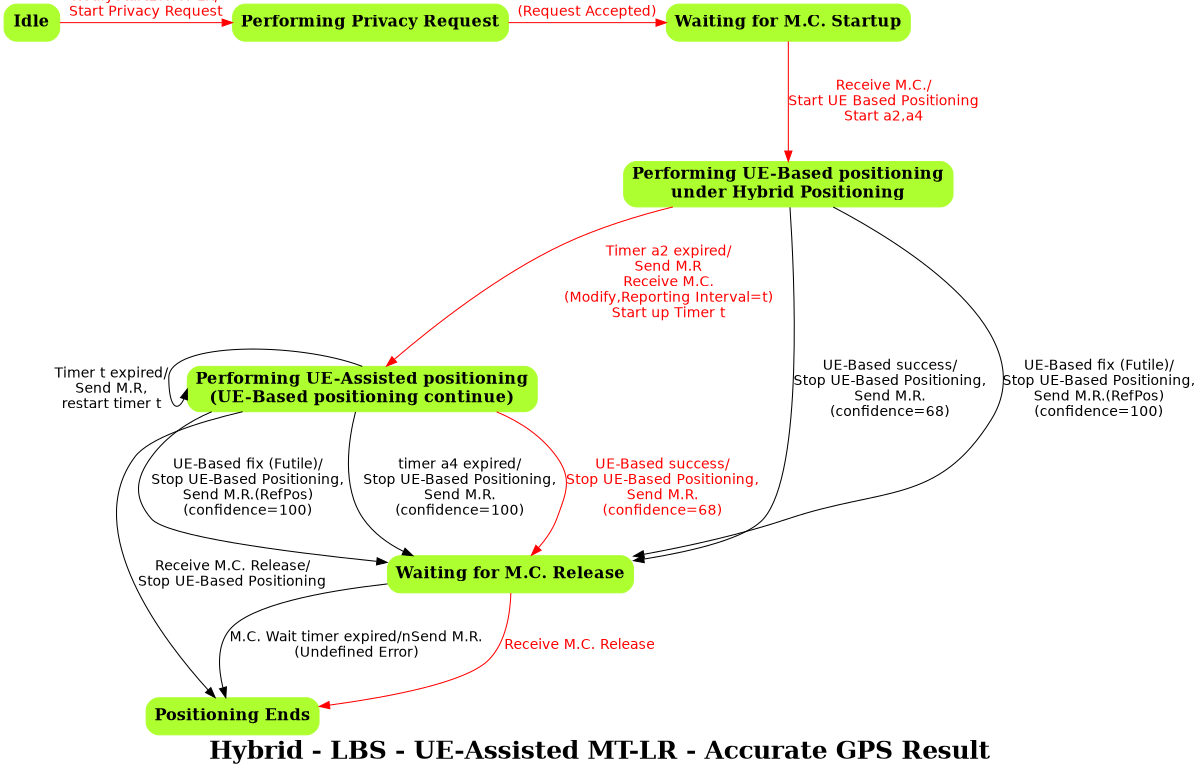 digraph finite_state_machine {
	//rankdir=LR;
	rankdir=TB;
	ranksep=1.0;
	orientation=portrait;
	fontpath="C:\WINNT\Fonts";
	size="8,8";
	graph [	fontname = "Times-Bold",fontsize = 24,
//
//	Title of the graph
//
		label = "Hybrid - LBS - UE-Assisted MT-LR - Accurate GPS Result"];
//
	node [shape=box,style="rounded,filled", color=greenyellow, fontsize=16, fontname="Times-Bold"];
	edge [fontsize=14 fontname="Helvetica"];
//
// 	[fontcolor=red color=red fontsize=16]
//

//
// List of State
//
{ rank = same;
	Idle [label="Idle"];
	Priv_Request [label="Performing Privacy Request"];
	Waiting_MCStartup [label="Waiting for M.C. Startup"]; 
}
	UE_Based [label="Performing UE-Based positioning\nunder Hybrid Positioning"];
	UE_Assisted [label="Performing UE-Assisted positioning\n(UE-Based positioning continue)"];
	Waiting_MC [label="Waiting for M.C. Release"];
	End [label="Positioning Ends"];
//
// Idle State
//
	//Transition to UE-Assisted	
	Idle -> Priv_Request [fontcolor=red color=red label = "NotifyStartLcsMT-LR/\nStart Privacy Request"];
//
// Privacy Request State
//
	Priv_Request -> Waiting_MCStartup [fontcolor=red color=red label = "Request Accepted/\nSend Release\n(Request Accepted)"];
	
//
// Waiting for M.C. Startup  State
//
	Waiting_MCStartup ->  UE_Based [fontcolor=red color=red label="Receive M.C./\nStart UE Based Positioning\nStart a2,a4"];
	//Waiting_MCStartup -> Waiting_MC [label = "Receive M.C. && Use Ref Position/\nSend M.R.\n(confidence=0)"];
//
// UE Based State
//
	//
	//Transition to UE-Assisted	
	//
	UE_Based -> UE_Assisted [fontcolor=red color=red label="Timer a2 expired/\nSend M.R\nReceive M.C.\n(Modify,Reporting Interval=t)\nStart up Timer t"];
	//
	//Transition to Waiting for M.C.	
	//
	UE_Based -> Waiting_MC [label = "UE-Based success/\nStop UE-Based Positioning,\nSend M.R.\n(confidence=68)"];
	UE_Based -> Waiting_MC [label = "UE-Based fix (Futile)/\nStop UE-Based Positioning,\nSend M.R.(RefPos)\n(confidence=100)"];
	
//
// UE Assisted State
//

	//Loopback
	UE_Assisted:n -> UE_Assisted:w [label="Timer t expired/\nSend M.R,\nrestart timer t"];
	//
	//Transition to Waiting for M.C.	
	//
	UE_Assisted -> Waiting_MC [label = "timer a4 expired/\nStop UE-Based Positioning,\nSend M.R.\n(confidence=100)"];
	UE_Assisted -> Waiting_MC [fontcolor=red color=red label = "UE-Based success/\nStop UE-Based Positioning,\nSend M.R.\n(confidence=68)"];
	UE_Assisted -> Waiting_MC [label = "UE-Based fix (Futile)/\nStop UE-Based Positioning,\nSend M.R.(RefPos)\n(confidence=100)"];
	UE_Assisted -> End [label = "Receive M.C. Release/\nStop UE-Based Positioning"];
//
// End State
//
	Waiting_MC -> End [fontcolor=red color=red label = "Receive M.C. Release"];
	Waiting_MC -> End [label = "M.C. Wait timer expired/nSend M.R.\n(Undefined Error)"];

}
